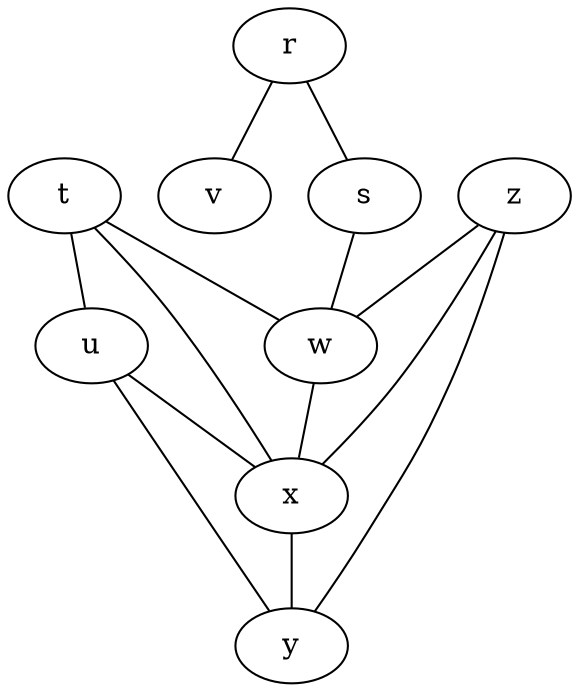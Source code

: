 strict graph G {
r -- s
r -- v
s -- r
s -- w
t -- u
t -- w
t -- x
u -- t
u -- x
u -- y
v -- r
w -- s
w -- t
w -- x
x -- t
x -- u
x -- w
x -- y
y -- u
y -- x
z -- w
w -- z
z -- x
x -- z
z -- y
y -- z
}

